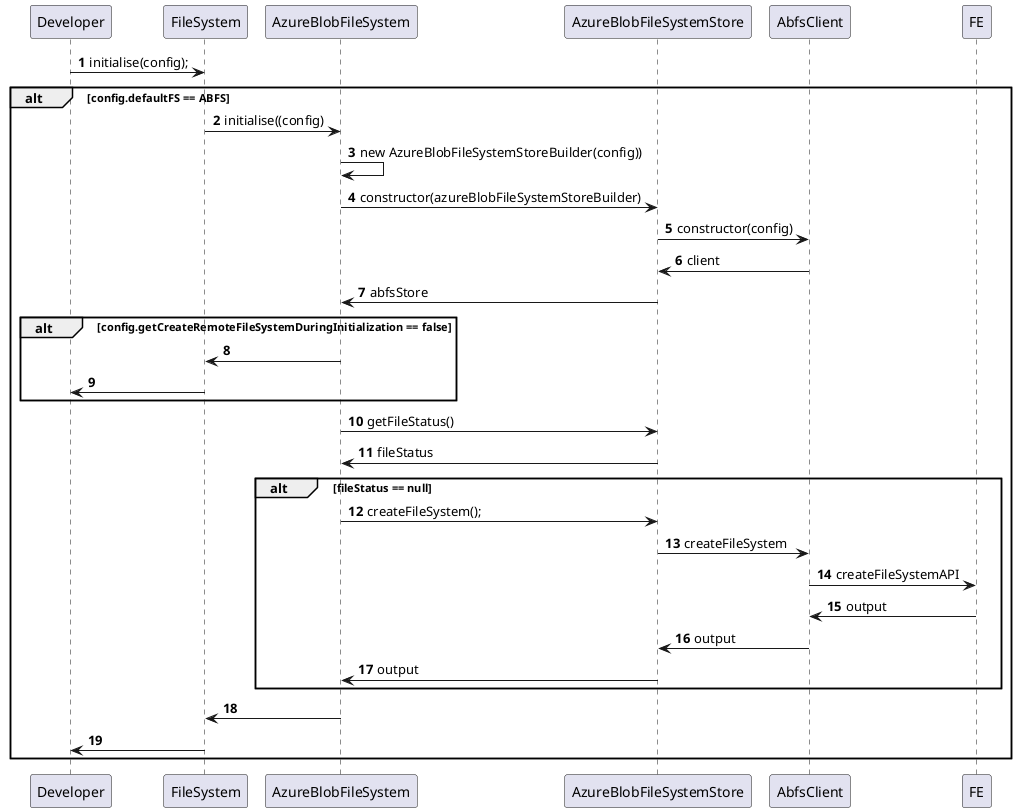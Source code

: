 @startuml
'https://plantuml.com/sequence-diagram

autonumber

Developer -> FileSystem: initialise(config);
alt config.defaultFS == ABFS
  FileSystem -> AzureBlobFileSystem: initialise((config)
  AzureBlobFileSystem -> AzureBlobFileSystem: new AzureBlobFileSystemStoreBuilder(config))
  AzureBlobFileSystem -> AzureBlobFileSystemStore: constructor(azureBlobFileSystemStoreBuilder)
  AzureBlobFileSystemStore -> AbfsClient: constructor(config)
  AbfsClient -> AzureBlobFileSystemStore: client
  AzureBlobFileSystemStore -> AzureBlobFileSystem: abfsStore
  alt config.getCreateRemoteFileSystemDuringInitialization == false
    AzureBlobFileSystem -> FileSystem
    FileSystem -> Developer
  end
  AzureBlobFileSystem -> AzureBlobFileSystemStore: getFileStatus()
'  need to give impl
  AzureBlobFileSystemStore -> AzureBlobFileSystem: fileStatus
  alt fileStatus == null
    AzureBlobFileSystem -> AzureBlobFileSystemStore: createFileSystem();
    AzureBlobFileSystemStore -> AbfsClient: createFileSystem
    AbfsClient -> FE: createFileSystemAPI
    FE -> AbfsClient: output
    AbfsClient -> AzureBlobFileSystemStore: output
    AzureBlobFileSystemStore -> AzureBlobFileSystem: output
  end
  AzureBlobFileSystem -> FileSystem
  FileSystem -> Developer
end
@enduml